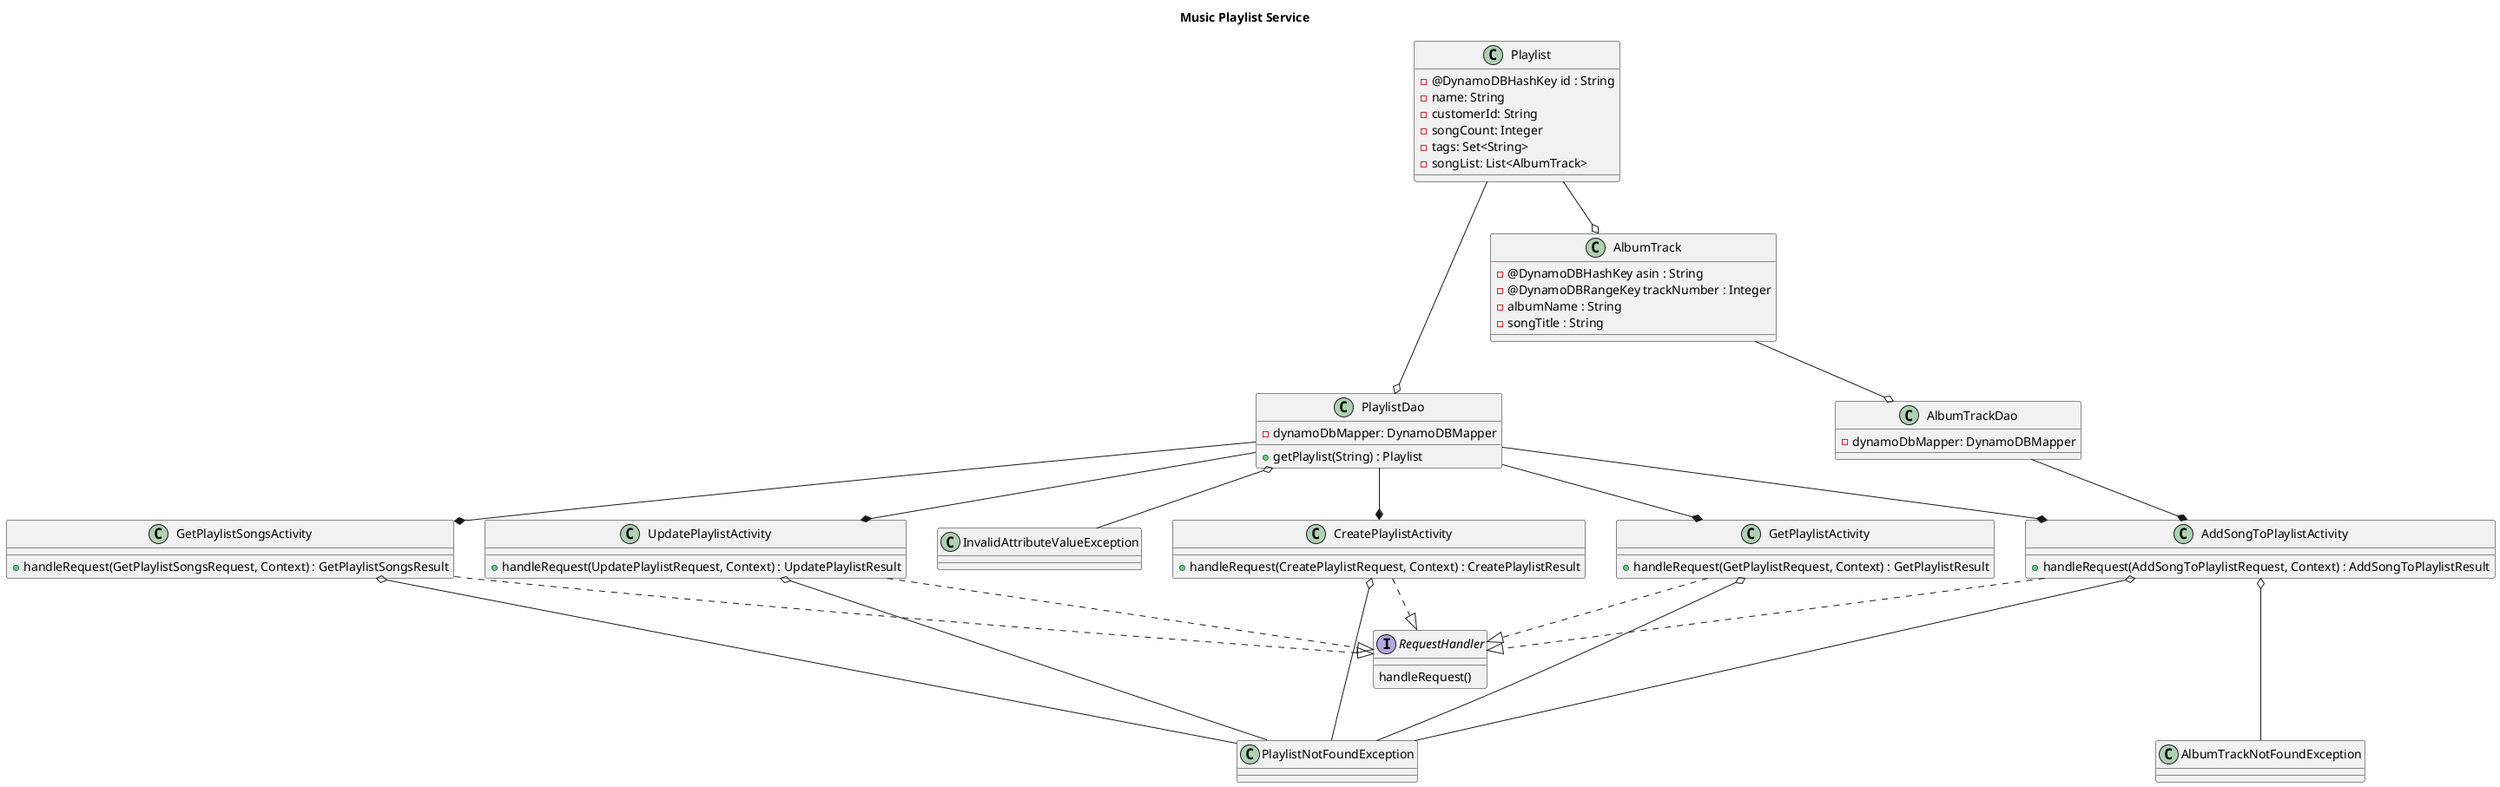 @startuml
title Music Playlist Service

Playlist --o AlbumTrack
Playlist --o PlaylistDao
AlbumTrack --o AlbumTrackDao

class AlbumTrack {
  -@DynamoDBHashKey asin : String
  -@DynamoDBRangeKey trackNumber : Integer
  -albumName : String
  -songTitle : String
}
class Playlist {
  -@DynamoDBHashKey id : String
  -name: String
  -customerId: String
  -songCount: Integer
  -tags: Set<String>
  -songList: List<AlbumTrack>
}
class AlbumTrackDao {
  -dynamoDbMapper: DynamoDBMapper
}
class PlaylistDao {
  -dynamoDbMapper: DynamoDBMapper
  +getPlaylist(String) : Playlist
}

PlaylistDao --* AddSongToPlaylistActivity
PlaylistDao --* CreatePlaylistActivity
PlaylistDao --* GetPlaylistActivity
PlaylistDao --* GetPlaylistSongsActivity
PlaylistDao --* UpdatePlaylistActivity

AlbumTrackDao --* AddSongToPlaylistActivity

GetPlaylistActivity ..|> RequestHandler
AddSongToPlaylistActivity ..|> RequestHandler
CreatePlaylistActivity ..|> RequestHandler

GetPlaylistSongsActivity ..|> RequestHandler
UpdatePlaylistActivity ..|> RequestHandler

class AddSongToPlaylistActivity {
    +handleRequest(AddSongToPlaylistRequest, Context) : AddSongToPlaylistResult
}
class CreatePlaylistActivity {
    +handleRequest(CreatePlaylistRequest, Context) : CreatePlaylistResult
}
class GetPlaylistActivity {
    +handleRequest(GetPlaylistRequest, Context) : GetPlaylistResult
}
class GetPlaylistSongsActivity {
    +handleRequest(GetPlaylistSongsRequest, Context) : GetPlaylistSongsResult
}
class UpdatePlaylistActivity {
    +handleRequest(UpdatePlaylistRequest, Context) : UpdatePlaylistResult
}
interface RequestHandler {
    handleRequest()
}
AddSongToPlaylistActivity o--- AlbumTrackNotFoundException
AddSongToPlaylistActivity o--- PlaylistNotFoundException
CreatePlaylistActivity o--- PlaylistNotFoundException
GetPlaylistActivity o--- PlaylistNotFoundException
GetPlaylistSongsActivity  o--- PlaylistNotFoundException
UpdatePlaylistActivity o--- PlaylistNotFoundException

PlaylistDao o-- InvalidAttributeValueException

class AlbumTrackNotFoundException {

}
class InvalidAttributeValueException {

}
class PlaylistNotFoundException {

}
@enduml